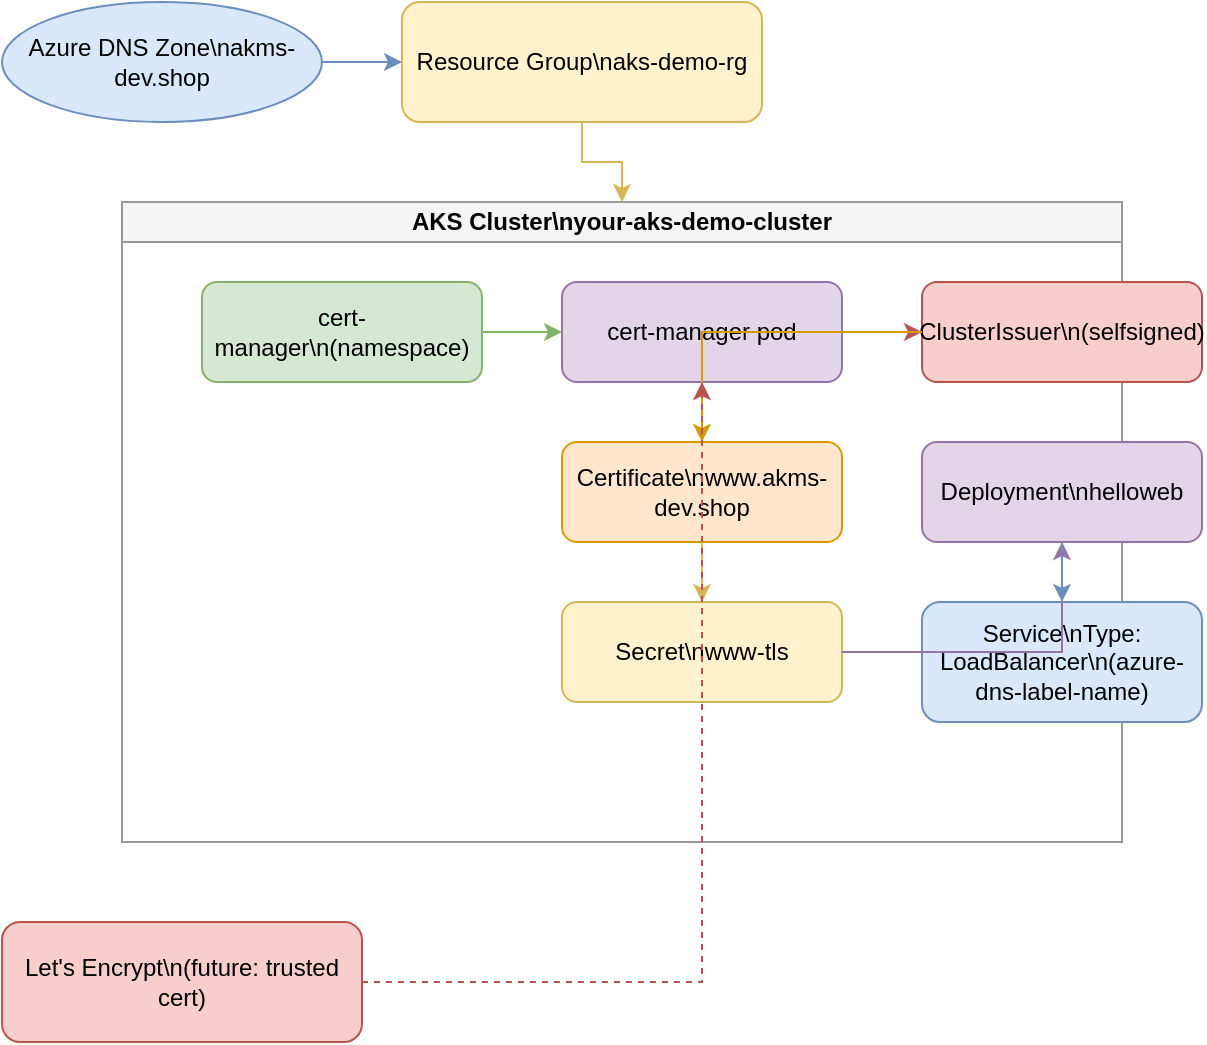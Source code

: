 <?xml version="1.0" encoding="UTF-8"?>
<mxfile version="15.8.7" type="device">
  <diagram id="AKS-CertManager-LetsEncrypt" name="AKS CertManager LetsEncrypt">
    <mxGraphModel dx="1200" dy="800" grid="1" gridSize="10" guides="1" tooltips="1" connect="1" arrows="1" fold="1" page="1" pageScale="1" pageWidth="827" pageHeight="1169" math="0" shadow="0">
      <root>
        <mxCell id="0"/>
        <mxCell id="1" parent="0"/>
        <!-- Azure DNS Zone -->
        <mxCell id="2" value="Azure DNS Zone\nakms-dev.shop" style="ellipse;whiteSpace=wrap;html=1;fillColor=#dae8fc;strokeColor=#6c8ebf;" vertex="1" parent="1">
          <mxGeometry x="40" y="20" width="160" height="60" as="geometry"/>
        </mxCell>
        <!-- Azure Resource Group -->
        <mxCell id="3" value="Resource Group\naks-demo-rg" style="rounded=1;whiteSpace=wrap;html=1;fillColor=#fff2cc;strokeColor=#d6b656;" vertex="1" parent="1">
          <mxGeometry x="240" y="20" width="180" height="60" as="geometry"/>
        </mxCell>
        <!-- AKS Cluster boundary -->
        <mxCell id="4" value="AKS Cluster\nyour-aks-demo-cluster" style="swimlane;whiteSpace=wrap;html=1;startSize=20;fillColor=#f5f5f5;strokeColor=#999999;" vertex="1" parent="1">
          <mxGeometry x="100" y="120" width="500" height="320" as="geometry"/>
        </mxCell>
        <!-- cert-manager namespace -->
        <mxCell id="5" value="cert-manager\n(namespace)" style="rounded=1;whiteSpace=wrap;html=1;fillColor=#d5e8d4;strokeColor=#82b366;" vertex="1" parent="4">
          <mxGeometry x="40" y="40" width="140" height="50" as="geometry"/>
        </mxCell>
        <!-- cert-manager pod -->
        <mxCell id="6" value="cert-manager pod" style="rounded=1;whiteSpace=wrap;html=1;fillColor=#e1d5e7;strokeColor=#9673a6;" vertex="1" parent="4">
          <mxGeometry x="220" y="40" width="140" height="50" as="geometry"/>
        </mxCell>
        <!-- ClusterIssuer (selfsigned) -->
        <mxCell id="7" value="ClusterIssuer\n(selfsigned)" style="rounded=1;whiteSpace=wrap;html=1;fillColor=#f8cecc;strokeColor=#b85450;" vertex="1" parent="4">
          <mxGeometry x="400" y="40" width="140" height="50" as="geometry"/>
        </mxCell>
        <!-- Certificate (www.akms-dev.shop) -->
        <mxCell id="8" value="Certificate\nwww.akms-dev.shop" style="rounded=1;whiteSpace=wrap;html=1;fillColor=#ffe6cc;strokeColor=#d79b00;" vertex="1" parent="4">
          <mxGeometry x="220" y="120" width="140" height="50" as="geometry"/>
        </mxCell>
        <!-- Secret (www-tls) -->
        <mxCell id="9" value="Secret\nwww-tls" style="rounded=1;whiteSpace=wrap;html=1;fillColor=#fff2cc;strokeColor=#d6b656;" vertex="1" parent="4">
          <mxGeometry x="220" y="200" width="140" height="50" as="geometry"/>
        </mxCell>
        <!-- App Deployment (helloweb) -->
        <mxCell id="10" value="Deployment\nhelloweb" style="rounded=1;whiteSpace=wrap;html=1;fillColor=#e1d5e7;strokeColor=#9673a6;" vertex="1" parent="4">
          <mxGeometry x="400" y="120" width="140" height="50" as="geometry"/>
        </mxCell>
        <!-- Service (LoadBalancer) -->
        <mxCell id="11" value="Service\nType: LoadBalancer\n(azure-dns-label-name)" style="rounded=1;whiteSpace=wrap;html=1;fillColor=#dae8fc;strokeColor=#6c8ebf;" vertex="1" parent="4">
          <mxGeometry x="400" y="200" width="140" height="60" as="geometry"/>
        </mxCell>
        <!-- Let's Encrypt (future) -->
        <mxCell id="12" value="Let's Encrypt\n(future: trusted cert)" style="rounded=1;whiteSpace=wrap;html=1;fillColor=#f8cecc;strokeColor=#b85450;" vertex="1" parent="1">
          <mxGeometry x="40" y="480" width="180" height="60" as="geometry"/>
        </mxCell>
        <!-- Edges -->
        <mxCell id="13" style="edgeStyle=orthogonalEdgeStyle;rounded=0;orthogonalLoop=1;jettySize=auto;html=1;strokeColor=#6c8ebf;" edge="1" parent="1" source="2" target="3">
          <mxGeometry relative="1" as="geometry"/>
        </mxCell>
        <mxCell id="14" style="edgeStyle=orthogonalEdgeStyle;rounded=0;orthogonalLoop=1;jettySize=auto;html=1;strokeColor=#d6b656;" edge="1" parent="1" source="3" target="4">
          <mxGeometry relative="1" as="geometry"/>
        </mxCell>
        <mxCell id="15" style="edgeStyle=orthogonalEdgeStyle;rounded=0;orthogonalLoop=1;jettySize=auto;html=1;strokeColor=#82b366;" edge="1" parent="4" source="5" target="6">
          <mxGeometry relative="1" as="geometry"/>
        </mxCell>
        <mxCell id="16" style="edgeStyle=orthogonalEdgeStyle;rounded=0;orthogonalLoop=1;jettySize=auto;html=1;strokeColor=#b85450;" edge="1" parent="4" source="6" target="7">
          <mxGeometry relative="1" as="geometry"/>
        </mxCell>
        <mxCell id="17" style="edgeStyle=orthogonalEdgeStyle;rounded=0;orthogonalLoop=1;jettySize=auto;html=1;strokeColor=#d79b00;" edge="1" parent="4" source="7" target="8">
          <mxGeometry relative="1" as="geometry"/>
        </mxCell>
        <mxCell id="18" style="edgeStyle=orthogonalEdgeStyle;rounded=0;orthogonalLoop=1;jettySize=auto;html=1;strokeColor=#d6b656;" edge="1" parent="4" source="8" target="9">
          <mxGeometry relative="1" as="geometry"/>
        </mxCell>
        <mxCell id="19" style="edgeStyle=orthogonalEdgeStyle;rounded=0;orthogonalLoop=1;jettySize=auto;html=1;strokeColor=#9673a6;" edge="1" parent="4" source="9" target="10">
          <mxGeometry relative="1" as="geometry"/>
        </mxCell>
        <mxCell id="20" style="edgeStyle=orthogonalEdgeStyle;rounded=0;orthogonalLoop=1;jettySize=auto;html=1;strokeColor=#6c8ebf;" edge="1" parent="4" source="10" target="11">
          <mxGeometry relative="1" as="geometry"/>
        </mxCell>
        <mxCell id="21" style="edgeStyle=orthogonalEdgeStyle;rounded=0;orthogonalLoop=1;jettySize=auto;html=1;strokeColor=#b85450;dashed=1;" edge="1" parent="1" source="12" target="6">
          <mxGeometry relative="1" as="geometry"/>
        </mxCell>
      </root>
    </mxGraphModel>
  </diagram>
</mxfile>
